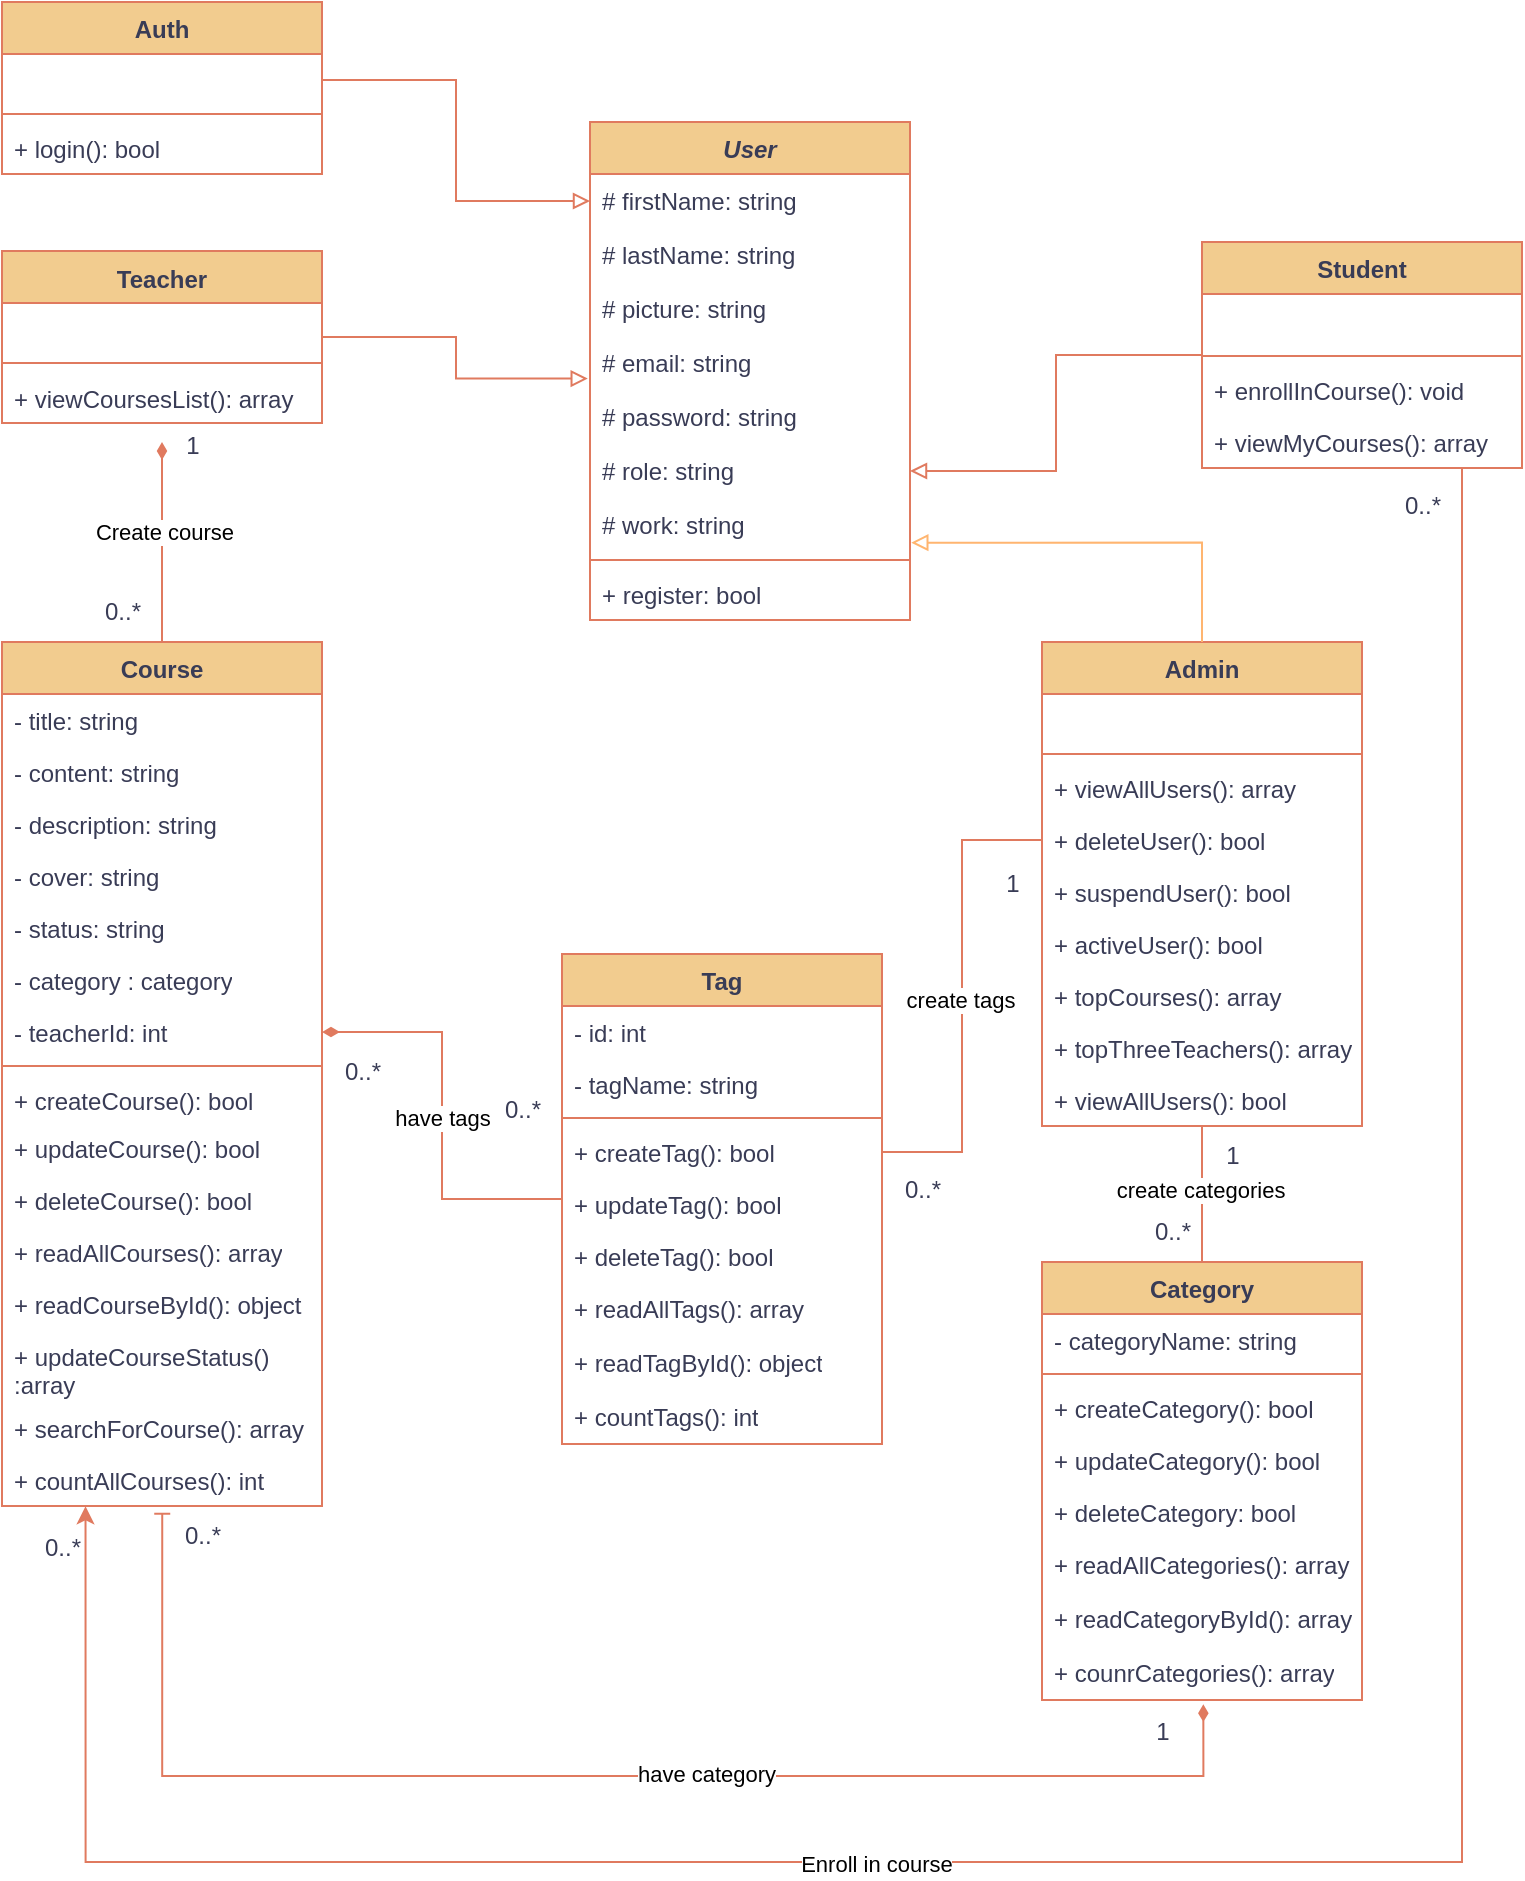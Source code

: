 <mxfile version="26.0.4">
  <diagram id="C5RBs43oDa-KdzZeNtuy" name="Page-1">
    <mxGraphModel dx="1500" dy="2056" grid="1" gridSize="10" guides="1" tooltips="1" connect="1" arrows="1" fold="1" page="1" pageScale="1" pageWidth="827" pageHeight="1169" math="0" shadow="0">
      <root>
        <mxCell id="WIyWlLk6GJQsqaUBKTNV-0" />
        <mxCell id="WIyWlLk6GJQsqaUBKTNV-1" parent="WIyWlLk6GJQsqaUBKTNV-0" />
        <mxCell id="CeW6xlF_P7eUEqe-1xOd-0" value="&lt;i&gt;User&lt;/i&gt;" style="swimlane;fontStyle=1;align=center;verticalAlign=top;childLayout=stackLayout;horizontal=1;startSize=26;horizontalStack=0;resizeParent=1;resizeParentMax=0;resizeLast=0;collapsible=1;marginBottom=0;whiteSpace=wrap;html=1;labelBackgroundColor=none;fillColor=#F2CC8F;strokeColor=#E07A5F;fontColor=#393C56;" parent="WIyWlLk6GJQsqaUBKTNV-1" vertex="1">
          <mxGeometry x="334" y="50" width="160" height="249" as="geometry" />
        </mxCell>
        <mxCell id="CeW6xlF_P7eUEqe-1xOd-1" value="# firstName: string" style="text;strokeColor=none;fillColor=none;align=left;verticalAlign=top;spacingLeft=4;spacingRight=4;overflow=hidden;rotatable=0;points=[[0,0.5],[1,0.5]];portConstraint=eastwest;whiteSpace=wrap;html=1;labelBackgroundColor=none;fontColor=#393C56;" parent="CeW6xlF_P7eUEqe-1xOd-0" vertex="1">
          <mxGeometry y="26" width="160" height="27" as="geometry" />
        </mxCell>
        <mxCell id="CeW6xlF_P7eUEqe-1xOd-4" value="# lastName: string" style="text;strokeColor=none;fillColor=none;align=left;verticalAlign=top;spacingLeft=4;spacingRight=4;overflow=hidden;rotatable=0;points=[[0,0.5],[1,0.5]];portConstraint=eastwest;whiteSpace=wrap;html=1;labelBackgroundColor=none;fontColor=#393C56;" parent="CeW6xlF_P7eUEqe-1xOd-0" vertex="1">
          <mxGeometry y="53" width="160" height="27" as="geometry" />
        </mxCell>
        <mxCell id="CeW6xlF_P7eUEqe-1xOd-5" value="# picture: string" style="text;strokeColor=none;fillColor=none;align=left;verticalAlign=top;spacingLeft=4;spacingRight=4;overflow=hidden;rotatable=0;points=[[0,0.5],[1,0.5]];portConstraint=eastwest;whiteSpace=wrap;html=1;labelBackgroundColor=none;fontColor=#393C56;" parent="CeW6xlF_P7eUEqe-1xOd-0" vertex="1">
          <mxGeometry y="80" width="160" height="27" as="geometry" />
        </mxCell>
        <mxCell id="CeW6xlF_P7eUEqe-1xOd-6" value="# email: string" style="text;strokeColor=none;fillColor=none;align=left;verticalAlign=top;spacingLeft=4;spacingRight=4;overflow=hidden;rotatable=0;points=[[0,0.5],[1,0.5]];portConstraint=eastwest;whiteSpace=wrap;html=1;labelBackgroundColor=none;fontColor=#393C56;" parent="CeW6xlF_P7eUEqe-1xOd-0" vertex="1">
          <mxGeometry y="107" width="160" height="27" as="geometry" />
        </mxCell>
        <mxCell id="CeW6xlF_P7eUEqe-1xOd-7" value="# password: string" style="text;strokeColor=none;fillColor=none;align=left;verticalAlign=top;spacingLeft=4;spacingRight=4;overflow=hidden;rotatable=0;points=[[0,0.5],[1,0.5]];portConstraint=eastwest;whiteSpace=wrap;html=1;labelBackgroundColor=none;fontColor=#393C56;" parent="CeW6xlF_P7eUEqe-1xOd-0" vertex="1">
          <mxGeometry y="134" width="160" height="27" as="geometry" />
        </mxCell>
        <mxCell id="CeW6xlF_P7eUEqe-1xOd-8" value="# role: string" style="text;strokeColor=none;fillColor=none;align=left;verticalAlign=top;spacingLeft=4;spacingRight=4;overflow=hidden;rotatable=0;points=[[0,0.5],[1,0.5]];portConstraint=eastwest;whiteSpace=wrap;html=1;labelBackgroundColor=none;fontColor=#393C56;" parent="CeW6xlF_P7eUEqe-1xOd-0" vertex="1">
          <mxGeometry y="161" width="160" height="27" as="geometry" />
        </mxCell>
        <mxCell id="CeW6xlF_P7eUEqe-1xOd-9" value="# work: string" style="text;strokeColor=none;fillColor=none;align=left;verticalAlign=top;spacingLeft=4;spacingRight=4;overflow=hidden;rotatable=0;points=[[0,0.5],[1,0.5]];portConstraint=eastwest;whiteSpace=wrap;html=1;labelBackgroundColor=none;fontColor=#393C56;" parent="CeW6xlF_P7eUEqe-1xOd-0" vertex="1">
          <mxGeometry y="188" width="160" height="27" as="geometry" />
        </mxCell>
        <mxCell id="CeW6xlF_P7eUEqe-1xOd-2" value="" style="line;strokeWidth=1;fillColor=none;align=left;verticalAlign=middle;spacingTop=-1;spacingLeft=3;spacingRight=3;rotatable=0;labelPosition=right;points=[];portConstraint=eastwest;strokeColor=#E07A5F;labelBackgroundColor=none;fontColor=#393C56;" parent="CeW6xlF_P7eUEqe-1xOd-0" vertex="1">
          <mxGeometry y="215" width="160" height="8" as="geometry" />
        </mxCell>
        <mxCell id="CeW6xlF_P7eUEqe-1xOd-3" value="+ register: bool" style="text;strokeColor=none;fillColor=none;align=left;verticalAlign=top;spacingLeft=4;spacingRight=4;overflow=hidden;rotatable=0;points=[[0,0.5],[1,0.5]];portConstraint=eastwest;whiteSpace=wrap;html=1;labelBackgroundColor=none;fontColor=#393C56;" parent="CeW6xlF_P7eUEqe-1xOd-0" vertex="1">
          <mxGeometry y="223" width="160" height="26" as="geometry" />
        </mxCell>
        <mxCell id="CeW6xlF_P7eUEqe-1xOd-155" style="edgeStyle=orthogonalEdgeStyle;rounded=0;orthogonalLoop=1;jettySize=auto;html=1;entryX=1;entryY=0.5;entryDx=0;entryDy=0;strokeColor=#E07A5F;fontColor=#393C56;fillColor=#F2CC8F;endArrow=block;endFill=0;" parent="WIyWlLk6GJQsqaUBKTNV-1" source="CeW6xlF_P7eUEqe-1xOd-21" target="CeW6xlF_P7eUEqe-1xOd-8" edge="1">
          <mxGeometry relative="1" as="geometry" />
        </mxCell>
        <mxCell id="CeW6xlF_P7eUEqe-1xOd-21" value="Student" style="swimlane;fontStyle=1;align=center;verticalAlign=top;childLayout=stackLayout;horizontal=1;startSize=26;horizontalStack=0;resizeParent=1;resizeParentMax=0;resizeLast=0;collapsible=1;marginBottom=0;whiteSpace=wrap;html=1;labelBackgroundColor=none;fillColor=#F2CC8F;strokeColor=#E07A5F;fontColor=#393C56;" parent="WIyWlLk6GJQsqaUBKTNV-1" vertex="1">
          <mxGeometry x="640" y="110" width="160" height="113" as="geometry" />
        </mxCell>
        <mxCell id="CeW6xlF_P7eUEqe-1xOd-22" value="&amp;nbsp;" style="text;strokeColor=none;fillColor=none;align=left;verticalAlign=top;spacingLeft=4;spacingRight=4;overflow=hidden;rotatable=0;points=[[0,0.5],[1,0.5]];portConstraint=eastwest;whiteSpace=wrap;html=1;labelBackgroundColor=none;fontColor=#393C56;" parent="CeW6xlF_P7eUEqe-1xOd-21" vertex="1">
          <mxGeometry y="26" width="160" height="27" as="geometry" />
        </mxCell>
        <mxCell id="CeW6xlF_P7eUEqe-1xOd-29" value="" style="line;strokeWidth=1;fillColor=none;align=left;verticalAlign=middle;spacingTop=-1;spacingLeft=3;spacingRight=3;rotatable=0;labelPosition=right;points=[];portConstraint=eastwest;strokeColor=#E07A5F;labelBackgroundColor=none;fontColor=#393C56;" parent="CeW6xlF_P7eUEqe-1xOd-21" vertex="1">
          <mxGeometry y="53" width="160" height="8" as="geometry" />
        </mxCell>
        <mxCell id="CeW6xlF_P7eUEqe-1xOd-30" value="+ enrollInCourse(): void" style="text;strokeColor=none;fillColor=none;align=left;verticalAlign=top;spacingLeft=4;spacingRight=4;overflow=hidden;rotatable=0;points=[[0,0.5],[1,0.5]];portConstraint=eastwest;whiteSpace=wrap;html=1;labelBackgroundColor=none;fontColor=#393C56;" parent="CeW6xlF_P7eUEqe-1xOd-21" vertex="1">
          <mxGeometry y="61" width="160" height="26" as="geometry" />
        </mxCell>
        <mxCell id="CeW6xlF_P7eUEqe-1xOd-31" value="+ viewMyCourses(): array" style="text;strokeColor=none;fillColor=none;align=left;verticalAlign=top;spacingLeft=4;spacingRight=4;overflow=hidden;rotatable=0;points=[[0,0.5],[1,0.5]];portConstraint=eastwest;whiteSpace=wrap;html=1;labelBackgroundColor=none;fontColor=#393C56;" parent="CeW6xlF_P7eUEqe-1xOd-21" vertex="1">
          <mxGeometry y="87" width="160" height="26" as="geometry" />
        </mxCell>
        <mxCell id="CeW6xlF_P7eUEqe-1xOd-49" value="Teacher" style="swimlane;fontStyle=1;align=center;verticalAlign=top;childLayout=stackLayout;horizontal=1;startSize=26;horizontalStack=0;resizeParent=1;resizeParentMax=0;resizeLast=0;collapsible=1;marginBottom=0;whiteSpace=wrap;html=1;labelBackgroundColor=none;fillColor=#F2CC8F;strokeColor=#E07A5F;fontColor=#393C56;" parent="WIyWlLk6GJQsqaUBKTNV-1" vertex="1">
          <mxGeometry x="40" y="114.5" width="160" height="86" as="geometry" />
        </mxCell>
        <mxCell id="CeW6xlF_P7eUEqe-1xOd-54" value="&amp;nbsp;" style="text;strokeColor=none;fillColor=none;align=left;verticalAlign=top;spacingLeft=4;spacingRight=4;overflow=hidden;rotatable=0;points=[[0,0.5],[1,0.5]];portConstraint=eastwest;whiteSpace=wrap;html=1;labelBackgroundColor=none;fontColor=#393C56;" parent="CeW6xlF_P7eUEqe-1xOd-49" vertex="1">
          <mxGeometry y="26" width="160" height="26" as="geometry" />
        </mxCell>
        <mxCell id="CeW6xlF_P7eUEqe-1xOd-51" value="" style="line;strokeWidth=1;fillColor=none;align=left;verticalAlign=middle;spacingTop=-1;spacingLeft=3;spacingRight=3;rotatable=0;labelPosition=right;points=[];portConstraint=eastwest;strokeColor=#E07A5F;labelBackgroundColor=none;fontColor=#393C56;" parent="CeW6xlF_P7eUEqe-1xOd-49" vertex="1">
          <mxGeometry y="52" width="160" height="8" as="geometry" />
        </mxCell>
        <mxCell id="CeW6xlF_P7eUEqe-1xOd-68" value="+ viewCoursesList(): array" style="text;strokeColor=none;fillColor=none;align=left;verticalAlign=top;spacingLeft=4;spacingRight=4;overflow=hidden;rotatable=0;points=[[0,0.5],[1,0.5]];portConstraint=eastwest;whiteSpace=wrap;html=1;labelBackgroundColor=none;fontColor=#393C56;" parent="CeW6xlF_P7eUEqe-1xOd-49" vertex="1">
          <mxGeometry y="60" width="160" height="26" as="geometry" />
        </mxCell>
        <mxCell id="CeW6xlF_P7eUEqe-1xOd-164" style="edgeStyle=orthogonalEdgeStyle;rounded=0;orthogonalLoop=1;jettySize=auto;html=1;entryX=0.5;entryY=0;entryDx=0;entryDy=0;strokeColor=#E07A5F;fontColor=#393C56;fillColor=#F2CC8F;endArrow=baseDash;endFill=0;" parent="WIyWlLk6GJQsqaUBKTNV-1" source="CeW6xlF_P7eUEqe-1xOd-70" target="CeW6xlF_P7eUEqe-1xOd-93" edge="1">
          <mxGeometry relative="1" as="geometry" />
        </mxCell>
        <mxCell id="zgKCeKlxFk1eqquVMG4c-4" value="create categories" style="edgeLabel;html=1;align=center;verticalAlign=middle;resizable=0;points=[];" vertex="1" connectable="0" parent="CeW6xlF_P7eUEqe-1xOd-164">
          <mxGeometry x="-0.065" y="-1" relative="1" as="geometry">
            <mxPoint as="offset" />
          </mxGeometry>
        </mxCell>
        <mxCell id="CeW6xlF_P7eUEqe-1xOd-70" value="Admin" style="swimlane;fontStyle=1;align=center;verticalAlign=top;childLayout=stackLayout;horizontal=1;startSize=26;horizontalStack=0;resizeParent=1;resizeParentMax=0;resizeLast=0;collapsible=1;marginBottom=0;whiteSpace=wrap;html=1;labelBackgroundColor=none;fillColor=#F2CC8F;strokeColor=#E07A5F;fontColor=#393C56;" parent="WIyWlLk6GJQsqaUBKTNV-1" vertex="1">
          <mxGeometry x="560" y="310" width="160" height="242" as="geometry" />
        </mxCell>
        <mxCell id="CeW6xlF_P7eUEqe-1xOd-71" value="&amp;nbsp;" style="text;strokeColor=none;fillColor=none;align=left;verticalAlign=top;spacingLeft=4;spacingRight=4;overflow=hidden;rotatable=0;points=[[0,0.5],[1,0.5]];portConstraint=eastwest;whiteSpace=wrap;html=1;labelBackgroundColor=none;fontColor=#393C56;" parent="CeW6xlF_P7eUEqe-1xOd-70" vertex="1">
          <mxGeometry y="26" width="160" height="26" as="geometry" />
        </mxCell>
        <mxCell id="CeW6xlF_P7eUEqe-1xOd-78" value="" style="line;strokeWidth=1;fillColor=none;align=left;verticalAlign=middle;spacingTop=-1;spacingLeft=3;spacingRight=3;rotatable=0;labelPosition=right;points=[];portConstraint=eastwest;strokeColor=#E07A5F;labelBackgroundColor=none;fontColor=#393C56;" parent="CeW6xlF_P7eUEqe-1xOd-70" vertex="1">
          <mxGeometry y="52" width="160" height="8" as="geometry" />
        </mxCell>
        <mxCell id="CeW6xlF_P7eUEqe-1xOd-79" value="+ viewAllUsers(): array" style="text;strokeColor=none;fillColor=none;align=left;verticalAlign=top;spacingLeft=4;spacingRight=4;overflow=hidden;rotatable=0;points=[[0,0.5],[1,0.5]];portConstraint=eastwest;whiteSpace=wrap;html=1;labelBackgroundColor=none;fontColor=#393C56;" parent="CeW6xlF_P7eUEqe-1xOd-70" vertex="1">
          <mxGeometry y="60" width="160" height="26" as="geometry" />
        </mxCell>
        <mxCell id="CeW6xlF_P7eUEqe-1xOd-80" value="+ deleteUser(): bool" style="text;strokeColor=none;fillColor=none;align=left;verticalAlign=top;spacingLeft=4;spacingRight=4;overflow=hidden;rotatable=0;points=[[0,0.5],[1,0.5]];portConstraint=eastwest;whiteSpace=wrap;html=1;labelBackgroundColor=none;fontColor=#393C56;" parent="CeW6xlF_P7eUEqe-1xOd-70" vertex="1">
          <mxGeometry y="86" width="160" height="26" as="geometry" />
        </mxCell>
        <mxCell id="CeW6xlF_P7eUEqe-1xOd-81" value="+ suspendUser(): bool" style="text;strokeColor=none;fillColor=none;align=left;verticalAlign=top;spacingLeft=4;spacingRight=4;overflow=hidden;rotatable=0;points=[[0,0.5],[1,0.5]];portConstraint=eastwest;whiteSpace=wrap;html=1;labelBackgroundColor=none;fontColor=#393C56;" parent="CeW6xlF_P7eUEqe-1xOd-70" vertex="1">
          <mxGeometry y="112" width="160" height="26" as="geometry" />
        </mxCell>
        <mxCell id="CeW6xlF_P7eUEqe-1xOd-90" value="+ activeUser(): bool" style="text;strokeColor=none;fillColor=none;align=left;verticalAlign=top;spacingLeft=4;spacingRight=4;overflow=hidden;rotatable=0;points=[[0,0.5],[1,0.5]];portConstraint=eastwest;whiteSpace=wrap;html=1;labelBackgroundColor=none;fontColor=#393C56;" parent="CeW6xlF_P7eUEqe-1xOd-70" vertex="1">
          <mxGeometry y="138" width="160" height="26" as="geometry" />
        </mxCell>
        <mxCell id="zgKCeKlxFk1eqquVMG4c-17" value="+ topCourses(): array" style="text;strokeColor=none;fillColor=none;align=left;verticalAlign=top;spacingLeft=4;spacingRight=4;overflow=hidden;rotatable=0;points=[[0,0.5],[1,0.5]];portConstraint=eastwest;whiteSpace=wrap;html=1;labelBackgroundColor=none;fontColor=#393C56;" vertex="1" parent="CeW6xlF_P7eUEqe-1xOd-70">
          <mxGeometry y="164" width="160" height="26" as="geometry" />
        </mxCell>
        <mxCell id="zgKCeKlxFk1eqquVMG4c-20" value="+ topThreeTeachers(): array" style="text;strokeColor=none;fillColor=none;align=left;verticalAlign=top;spacingLeft=4;spacingRight=4;overflow=hidden;rotatable=0;points=[[0,0.5],[1,0.5]];portConstraint=eastwest;whiteSpace=wrap;html=1;labelBackgroundColor=none;fontColor=#393C56;" vertex="1" parent="CeW6xlF_P7eUEqe-1xOd-70">
          <mxGeometry y="190" width="160" height="26" as="geometry" />
        </mxCell>
        <mxCell id="zgKCeKlxFk1eqquVMG4c-22" value="+ viewAllUsers(): bool" style="text;strokeColor=none;fillColor=none;align=left;verticalAlign=top;spacingLeft=4;spacingRight=4;overflow=hidden;rotatable=0;points=[[0,0.5],[1,0.5]];portConstraint=eastwest;whiteSpace=wrap;html=1;labelBackgroundColor=none;fontColor=#393C56;" vertex="1" parent="CeW6xlF_P7eUEqe-1xOd-70">
          <mxGeometry y="216" width="160" height="26" as="geometry" />
        </mxCell>
        <mxCell id="CeW6xlF_P7eUEqe-1xOd-93" value="Category" style="swimlane;fontStyle=1;align=center;verticalAlign=top;childLayout=stackLayout;horizontal=1;startSize=26;horizontalStack=0;resizeParent=1;resizeParentMax=0;resizeLast=0;collapsible=1;marginBottom=0;whiteSpace=wrap;html=1;labelBackgroundColor=none;fillColor=#F2CC8F;strokeColor=#E07A5F;fontColor=#393C56;" parent="WIyWlLk6GJQsqaUBKTNV-1" vertex="1">
          <mxGeometry x="560" y="620" width="160" height="219" as="geometry" />
        </mxCell>
        <mxCell id="CeW6xlF_P7eUEqe-1xOd-95" value="- categoryName: string" style="text;strokeColor=none;fillColor=none;align=left;verticalAlign=top;spacingLeft=4;spacingRight=4;overflow=hidden;rotatable=0;points=[[0,0.5],[1,0.5]];portConstraint=eastwest;whiteSpace=wrap;html=1;labelBackgroundColor=none;fontColor=#393C56;" parent="CeW6xlF_P7eUEqe-1xOd-93" vertex="1">
          <mxGeometry y="26" width="160" height="26" as="geometry" />
        </mxCell>
        <mxCell id="CeW6xlF_P7eUEqe-1xOd-96" value="" style="line;strokeWidth=1;fillColor=none;align=left;verticalAlign=middle;spacingTop=-1;spacingLeft=3;spacingRight=3;rotatable=0;labelPosition=right;points=[];portConstraint=eastwest;strokeColor=#E07A5F;labelBackgroundColor=none;fontColor=#393C56;" parent="CeW6xlF_P7eUEqe-1xOd-93" vertex="1">
          <mxGeometry y="52" width="160" height="8" as="geometry" />
        </mxCell>
        <mxCell id="CeW6xlF_P7eUEqe-1xOd-100" value="+ createCategory(): bool" style="text;strokeColor=none;fillColor=none;align=left;verticalAlign=top;spacingLeft=4;spacingRight=4;overflow=hidden;rotatable=0;points=[[0,0.5],[1,0.5]];portConstraint=eastwest;whiteSpace=wrap;html=1;labelBackgroundColor=none;fontColor=#393C56;" parent="CeW6xlF_P7eUEqe-1xOd-93" vertex="1">
          <mxGeometry y="60" width="160" height="26" as="geometry" />
        </mxCell>
        <mxCell id="CeW6xlF_P7eUEqe-1xOd-101" value="+ updateCategory(): bool" style="text;strokeColor=none;fillColor=none;align=left;verticalAlign=top;spacingLeft=4;spacingRight=4;overflow=hidden;rotatable=0;points=[[0,0.5],[1,0.5]];portConstraint=eastwest;whiteSpace=wrap;html=1;labelBackgroundColor=none;fontColor=#393C56;" parent="CeW6xlF_P7eUEqe-1xOd-93" vertex="1">
          <mxGeometry y="86" width="160" height="26" as="geometry" />
        </mxCell>
        <mxCell id="CeW6xlF_P7eUEqe-1xOd-102" value="+ deleteCategory: bool" style="text;strokeColor=none;fillColor=none;align=left;verticalAlign=top;spacingLeft=4;spacingRight=4;overflow=hidden;rotatable=0;points=[[0,0.5],[1,0.5]];portConstraint=eastwest;whiteSpace=wrap;html=1;labelBackgroundColor=none;fontColor=#393C56;" parent="CeW6xlF_P7eUEqe-1xOd-93" vertex="1">
          <mxGeometry y="112" width="160" height="26" as="geometry" />
        </mxCell>
        <mxCell id="CeW6xlF_P7eUEqe-1xOd-103" value="+ readAllCategories(): array" style="text;strokeColor=none;fillColor=none;align=left;verticalAlign=top;spacingLeft=4;spacingRight=4;overflow=hidden;rotatable=0;points=[[0,0.5],[1,0.5]];portConstraint=eastwest;whiteSpace=wrap;html=1;labelBackgroundColor=none;fontColor=#393C56;" parent="CeW6xlF_P7eUEqe-1xOd-93" vertex="1">
          <mxGeometry y="138" width="160" height="27" as="geometry" />
        </mxCell>
        <mxCell id="zgKCeKlxFk1eqquVMG4c-37" value="+ readCategoryById(): array" style="text;strokeColor=none;fillColor=none;align=left;verticalAlign=top;spacingLeft=4;spacingRight=4;overflow=hidden;rotatable=0;points=[[0,0.5],[1,0.5]];portConstraint=eastwest;whiteSpace=wrap;html=1;labelBackgroundColor=none;fontColor=#393C56;" vertex="1" parent="CeW6xlF_P7eUEqe-1xOd-93">
          <mxGeometry y="165" width="160" height="27" as="geometry" />
        </mxCell>
        <mxCell id="zgKCeKlxFk1eqquVMG4c-38" value="+ counrCategories(): array" style="text;strokeColor=none;fillColor=none;align=left;verticalAlign=top;spacingLeft=4;spacingRight=4;overflow=hidden;rotatable=0;points=[[0,0.5],[1,0.5]];portConstraint=eastwest;whiteSpace=wrap;html=1;labelBackgroundColor=none;fontColor=#393C56;" vertex="1" parent="CeW6xlF_P7eUEqe-1xOd-93">
          <mxGeometry y="192" width="160" height="27" as="geometry" />
        </mxCell>
        <mxCell id="CeW6xlF_P7eUEqe-1xOd-167" style="edgeStyle=orthogonalEdgeStyle;rounded=0;orthogonalLoop=1;jettySize=auto;html=1;strokeColor=#E07A5F;fontColor=#393C56;fillColor=#F2CC8F;endArrow=diamondThin;endFill=1;" parent="WIyWlLk6GJQsqaUBKTNV-1" source="CeW6xlF_P7eUEqe-1xOd-109" edge="1">
          <mxGeometry relative="1" as="geometry">
            <mxPoint x="120" y="210" as="targetPoint" />
          </mxGeometry>
        </mxCell>
        <mxCell id="zgKCeKlxFk1eqquVMG4c-2" value="Create course" style="edgeLabel;html=1;align=center;verticalAlign=middle;resizable=0;points=[];" vertex="1" connectable="0" parent="CeW6xlF_P7eUEqe-1xOd-167">
          <mxGeometry x="0.111" relative="1" as="geometry">
            <mxPoint as="offset" />
          </mxGeometry>
        </mxCell>
        <mxCell id="CeW6xlF_P7eUEqe-1xOd-172" style="edgeStyle=orthogonalEdgeStyle;rounded=0;orthogonalLoop=1;jettySize=auto;html=1;strokeColor=#E07A5F;fontColor=#393C56;fillColor=#F2CC8F;endArrow=diamondThin;endFill=1;startArrow=baseDash;startFill=0;exitX=0.003;exitY=0.129;exitDx=0;exitDy=0;exitPerimeter=0;" parent="WIyWlLk6GJQsqaUBKTNV-1" source="CeW6xlF_P7eUEqe-1xOd-174" edge="1">
          <mxGeometry relative="1" as="geometry">
            <mxPoint x="120.03" y="790.0" as="sourcePoint" />
            <mxPoint x="640.67" y="841.09" as="targetPoint" />
            <Array as="points">
              <mxPoint x="120" y="877" />
              <mxPoint x="641" y="877" />
            </Array>
          </mxGeometry>
        </mxCell>
        <mxCell id="zgKCeKlxFk1eqquVMG4c-7" value="have category" style="edgeLabel;html=1;align=center;verticalAlign=middle;resizable=0;points=[];" vertex="1" connectable="0" parent="CeW6xlF_P7eUEqe-1xOd-172">
          <mxGeometry x="0.17" y="1" relative="1" as="geometry">
            <mxPoint as="offset" />
          </mxGeometry>
        </mxCell>
        <mxCell id="CeW6xlF_P7eUEqe-1xOd-109" value="Course" style="swimlane;fontStyle=1;align=center;verticalAlign=top;childLayout=stackLayout;horizontal=1;startSize=26;horizontalStack=0;resizeParent=1;resizeParentMax=0;resizeLast=0;collapsible=1;marginBottom=0;whiteSpace=wrap;html=1;labelBackgroundColor=none;fillColor=#F2CC8F;strokeColor=#E07A5F;fontColor=#393C56;" parent="WIyWlLk6GJQsqaUBKTNV-1" vertex="1">
          <mxGeometry x="40" y="310" width="160" height="432" as="geometry">
            <mxRectangle x="40" y="310" width="80" height="30" as="alternateBounds" />
          </mxGeometry>
        </mxCell>
        <mxCell id="CeW6xlF_P7eUEqe-1xOd-110" value="- title: string" style="text;strokeColor=none;fillColor=none;align=left;verticalAlign=top;spacingLeft=4;spacingRight=4;overflow=hidden;rotatable=0;points=[[0,0.5],[1,0.5]];portConstraint=eastwest;whiteSpace=wrap;html=1;labelBackgroundColor=none;fontColor=#393C56;" parent="CeW6xlF_P7eUEqe-1xOd-109" vertex="1">
          <mxGeometry y="26" width="160" height="26" as="geometry" />
        </mxCell>
        <mxCell id="CeW6xlF_P7eUEqe-1xOd-111" value="- content: string" style="text;strokeColor=none;fillColor=none;align=left;verticalAlign=top;spacingLeft=4;spacingRight=4;overflow=hidden;rotatable=0;points=[[0,0.5],[1,0.5]];portConstraint=eastwest;whiteSpace=wrap;html=1;labelBackgroundColor=none;fontColor=#393C56;" parent="CeW6xlF_P7eUEqe-1xOd-109" vertex="1">
          <mxGeometry y="52" width="160" height="26" as="geometry" />
        </mxCell>
        <mxCell id="CeW6xlF_P7eUEqe-1xOd-112" value="- description: string" style="text;strokeColor=none;fillColor=none;align=left;verticalAlign=top;spacingLeft=4;spacingRight=4;overflow=hidden;rotatable=0;points=[[0,0.5],[1,0.5]];portConstraint=eastwest;whiteSpace=wrap;html=1;labelBackgroundColor=none;fontColor=#393C56;" parent="CeW6xlF_P7eUEqe-1xOd-109" vertex="1">
          <mxGeometry y="78" width="160" height="26" as="geometry" />
        </mxCell>
        <mxCell id="CeW6xlF_P7eUEqe-1xOd-113" value="- cover: string" style="text;strokeColor=none;fillColor=none;align=left;verticalAlign=top;spacingLeft=4;spacingRight=4;overflow=hidden;rotatable=0;points=[[0,0.5],[1,0.5]];portConstraint=eastwest;whiteSpace=wrap;html=1;labelBackgroundColor=none;fontColor=#393C56;" parent="CeW6xlF_P7eUEqe-1xOd-109" vertex="1">
          <mxGeometry y="104" width="160" height="26" as="geometry" />
        </mxCell>
        <mxCell id="CeW6xlF_P7eUEqe-1xOd-114" value="- status: string" style="text;strokeColor=none;fillColor=none;align=left;verticalAlign=top;spacingLeft=4;spacingRight=4;overflow=hidden;rotatable=0;points=[[0,0.5],[1,0.5]];portConstraint=eastwest;whiteSpace=wrap;html=1;labelBackgroundColor=none;fontColor=#393C56;" parent="CeW6xlF_P7eUEqe-1xOd-109" vertex="1">
          <mxGeometry y="130" width="160" height="26" as="geometry" />
        </mxCell>
        <mxCell id="CeW6xlF_P7eUEqe-1xOd-115" value="- category : category" style="text;strokeColor=none;fillColor=none;align=left;verticalAlign=top;spacingLeft=4;spacingRight=4;overflow=hidden;rotatable=0;points=[[0,0.5],[1,0.5]];portConstraint=eastwest;whiteSpace=wrap;html=1;labelBackgroundColor=none;fontColor=#393C56;" parent="CeW6xlF_P7eUEqe-1xOd-109" vertex="1">
          <mxGeometry y="156" width="160" height="26" as="geometry" />
        </mxCell>
        <mxCell id="CeW6xlF_P7eUEqe-1xOd-116" value="- teacherId: int" style="text;strokeColor=none;fillColor=none;align=left;verticalAlign=top;spacingLeft=4;spacingRight=4;overflow=hidden;rotatable=0;points=[[0,0.5],[1,0.5]];portConstraint=eastwest;whiteSpace=wrap;html=1;labelBackgroundColor=none;fontColor=#393C56;" parent="CeW6xlF_P7eUEqe-1xOd-109" vertex="1">
          <mxGeometry y="182" width="160" height="26" as="geometry" />
        </mxCell>
        <mxCell id="CeW6xlF_P7eUEqe-1xOd-117" value="" style="line;strokeWidth=1;fillColor=none;align=left;verticalAlign=middle;spacingTop=-1;spacingLeft=3;spacingRight=3;rotatable=0;labelPosition=right;points=[];portConstraint=eastwest;strokeColor=#E07A5F;labelBackgroundColor=none;fontColor=#393C56;" parent="CeW6xlF_P7eUEqe-1xOd-109" vertex="1">
          <mxGeometry y="208" width="160" height="8" as="geometry" />
        </mxCell>
        <mxCell id="CeW6xlF_P7eUEqe-1xOd-118" value="+ createCourse(): bool" style="text;strokeColor=none;fillColor=none;align=left;verticalAlign=top;spacingLeft=4;spacingRight=4;overflow=hidden;rotatable=0;points=[[0,0.5],[1,0.5]];portConstraint=eastwest;whiteSpace=wrap;html=1;labelBackgroundColor=none;fontColor=#393C56;" parent="CeW6xlF_P7eUEqe-1xOd-109" vertex="1">
          <mxGeometry y="216" width="160" height="24" as="geometry" />
        </mxCell>
        <mxCell id="CeW6xlF_P7eUEqe-1xOd-119" value="+ updateCourse(): bool" style="text;strokeColor=none;fillColor=none;align=left;verticalAlign=top;spacingLeft=4;spacingRight=4;overflow=hidden;rotatable=0;points=[[0,0.5],[1,0.5]];portConstraint=eastwest;whiteSpace=wrap;html=1;labelBackgroundColor=none;fontColor=#393C56;" parent="CeW6xlF_P7eUEqe-1xOd-109" vertex="1">
          <mxGeometry y="240" width="160" height="26" as="geometry" />
        </mxCell>
        <mxCell id="CeW6xlF_P7eUEqe-1xOd-120" value="+ deleteCourse(): bool" style="text;strokeColor=none;fillColor=none;align=left;verticalAlign=top;spacingLeft=4;spacingRight=4;overflow=hidden;rotatable=0;points=[[0,0.5],[1,0.5]];portConstraint=eastwest;whiteSpace=wrap;html=1;labelBackgroundColor=none;fontColor=#393C56;" parent="CeW6xlF_P7eUEqe-1xOd-109" vertex="1">
          <mxGeometry y="266" width="160" height="26" as="geometry" />
        </mxCell>
        <mxCell id="CeW6xlF_P7eUEqe-1xOd-121" value="+ readAllCourses(): array" style="text;strokeColor=none;fillColor=none;align=left;verticalAlign=top;spacingLeft=4;spacingRight=4;overflow=hidden;rotatable=0;points=[[0,0.5],[1,0.5]];portConstraint=eastwest;whiteSpace=wrap;html=1;labelBackgroundColor=none;fontColor=#393C56;" parent="CeW6xlF_P7eUEqe-1xOd-109" vertex="1">
          <mxGeometry y="292" width="160" height="26" as="geometry" />
        </mxCell>
        <mxCell id="zgKCeKlxFk1eqquVMG4c-30" value="+ readCourseById(): object" style="text;strokeColor=none;fillColor=none;align=left;verticalAlign=top;spacingLeft=4;spacingRight=4;overflow=hidden;rotatable=0;points=[[0,0.5],[1,0.5]];portConstraint=eastwest;whiteSpace=wrap;html=1;labelBackgroundColor=none;fontColor=#393C56;" vertex="1" parent="CeW6xlF_P7eUEqe-1xOd-109">
          <mxGeometry y="318" width="160" height="26" as="geometry" />
        </mxCell>
        <mxCell id="zgKCeKlxFk1eqquVMG4c-31" value="+ updateCourseStatus() :array" style="text;strokeColor=none;fillColor=none;align=left;verticalAlign=top;spacingLeft=4;spacingRight=4;overflow=hidden;rotatable=0;points=[[0,0.5],[1,0.5]];portConstraint=eastwest;whiteSpace=wrap;html=1;labelBackgroundColor=none;fontColor=#393C56;" vertex="1" parent="CeW6xlF_P7eUEqe-1xOd-109">
          <mxGeometry y="344" width="160" height="36" as="geometry" />
        </mxCell>
        <mxCell id="zgKCeKlxFk1eqquVMG4c-33" value="+ searchForCourse(): array" style="text;strokeColor=none;fillColor=none;align=left;verticalAlign=top;spacingLeft=4;spacingRight=4;overflow=hidden;rotatable=0;points=[[0,0.5],[1,0.5]];portConstraint=eastwest;whiteSpace=wrap;html=1;labelBackgroundColor=none;fontColor=#393C56;" vertex="1" parent="CeW6xlF_P7eUEqe-1xOd-109">
          <mxGeometry y="380" width="160" height="26" as="geometry" />
        </mxCell>
        <mxCell id="CeW6xlF_P7eUEqe-1xOd-122" value="+ countAllCourses(): int" style="text;strokeColor=none;fillColor=none;align=left;verticalAlign=top;spacingLeft=4;spacingRight=4;overflow=hidden;rotatable=0;points=[[0,0.5],[1,0.5]];portConstraint=eastwest;whiteSpace=wrap;html=1;labelBackgroundColor=none;fontColor=#393C56;" parent="CeW6xlF_P7eUEqe-1xOd-109" vertex="1">
          <mxGeometry y="406" width="160" height="26" as="geometry" />
        </mxCell>
        <mxCell id="CeW6xlF_P7eUEqe-1xOd-171" style="edgeStyle=orthogonalEdgeStyle;rounded=0;orthogonalLoop=1;jettySize=auto;html=1;entryX=1;entryY=0.5;entryDx=0;entryDy=0;strokeColor=#E07A5F;fontColor=#393C56;fillColor=#F2CC8F;endArrow=diamondThin;endFill=1;" parent="WIyWlLk6GJQsqaUBKTNV-1" source="CeW6xlF_P7eUEqe-1xOd-141" target="CeW6xlF_P7eUEqe-1xOd-116" edge="1">
          <mxGeometry relative="1" as="geometry" />
        </mxCell>
        <mxCell id="zgKCeKlxFk1eqquVMG4c-1" value="have tags" style="edgeLabel;html=1;align=center;verticalAlign=middle;resizable=0;points=[];" vertex="1" connectable="0" parent="CeW6xlF_P7eUEqe-1xOd-171">
          <mxGeometry x="-0.011" relative="1" as="geometry">
            <mxPoint as="offset" />
          </mxGeometry>
        </mxCell>
        <mxCell id="CeW6xlF_P7eUEqe-1xOd-141" value="Tag" style="swimlane;fontStyle=1;align=center;verticalAlign=top;childLayout=stackLayout;horizontal=1;startSize=26;horizontalStack=0;resizeParent=1;resizeParentMax=0;resizeLast=0;collapsible=1;marginBottom=0;whiteSpace=wrap;html=1;labelBackgroundColor=none;fillColor=#F2CC8F;strokeColor=#E07A5F;fontColor=#393C56;" parent="WIyWlLk6GJQsqaUBKTNV-1" vertex="1">
          <mxGeometry x="320" y="466" width="160" height="245" as="geometry" />
        </mxCell>
        <mxCell id="CeW6xlF_P7eUEqe-1xOd-142" value="- id: int" style="text;strokeColor=none;fillColor=none;align=left;verticalAlign=top;spacingLeft=4;spacingRight=4;overflow=hidden;rotatable=0;points=[[0,0.5],[1,0.5]];portConstraint=eastwest;whiteSpace=wrap;html=1;labelBackgroundColor=none;fontColor=#393C56;" parent="CeW6xlF_P7eUEqe-1xOd-141" vertex="1">
          <mxGeometry y="26" width="160" height="26" as="geometry" />
        </mxCell>
        <mxCell id="CeW6xlF_P7eUEqe-1xOd-143" value="- tagName: string" style="text;strokeColor=none;fillColor=none;align=left;verticalAlign=top;spacingLeft=4;spacingRight=4;overflow=hidden;rotatable=0;points=[[0,0.5],[1,0.5]];portConstraint=eastwest;whiteSpace=wrap;html=1;labelBackgroundColor=none;fontColor=#393C56;" parent="CeW6xlF_P7eUEqe-1xOd-141" vertex="1">
          <mxGeometry y="52" width="160" height="26" as="geometry" />
        </mxCell>
        <mxCell id="CeW6xlF_P7eUEqe-1xOd-144" value="" style="line;strokeWidth=1;fillColor=none;align=left;verticalAlign=middle;spacingTop=-1;spacingLeft=3;spacingRight=3;rotatable=0;labelPosition=right;points=[];portConstraint=eastwest;strokeColor=#E07A5F;labelBackgroundColor=none;fontColor=#393C56;" parent="CeW6xlF_P7eUEqe-1xOd-141" vertex="1">
          <mxGeometry y="78" width="160" height="8" as="geometry" />
        </mxCell>
        <mxCell id="CeW6xlF_P7eUEqe-1xOd-149" value="+ createTag(): bool" style="text;strokeColor=none;fillColor=none;align=left;verticalAlign=top;spacingLeft=4;spacingRight=4;overflow=hidden;rotatable=0;points=[[0,0.5],[1,0.5]];portConstraint=eastwest;whiteSpace=wrap;html=1;labelBackgroundColor=none;fontColor=#393C56;" parent="CeW6xlF_P7eUEqe-1xOd-141" vertex="1">
          <mxGeometry y="86" width="160" height="26" as="geometry" />
        </mxCell>
        <mxCell id="CeW6xlF_P7eUEqe-1xOd-150" value="+ updateTag(): bool" style="text;strokeColor=none;fillColor=none;align=left;verticalAlign=top;spacingLeft=4;spacingRight=4;overflow=hidden;rotatable=0;points=[[0,0.5],[1,0.5]];portConstraint=eastwest;whiteSpace=wrap;html=1;labelBackgroundColor=none;fontColor=#393C56;" parent="CeW6xlF_P7eUEqe-1xOd-141" vertex="1">
          <mxGeometry y="112" width="160" height="26" as="geometry" />
        </mxCell>
        <mxCell id="CeW6xlF_P7eUEqe-1xOd-151" value="+ deleteTag(): bool" style="text;strokeColor=none;fillColor=none;align=left;verticalAlign=top;spacingLeft=4;spacingRight=4;overflow=hidden;rotatable=0;points=[[0,0.5],[1,0.5]];portConstraint=eastwest;whiteSpace=wrap;html=1;labelBackgroundColor=none;fontColor=#393C56;" parent="CeW6xlF_P7eUEqe-1xOd-141" vertex="1">
          <mxGeometry y="138" width="160" height="26" as="geometry" />
        </mxCell>
        <mxCell id="CeW6xlF_P7eUEqe-1xOd-152" value="+ readAllTags(): array" style="text;strokeColor=none;fillColor=none;align=left;verticalAlign=top;spacingLeft=4;spacingRight=4;overflow=hidden;rotatable=0;points=[[0,0.5],[1,0.5]];portConstraint=eastwest;whiteSpace=wrap;html=1;labelBackgroundColor=none;fontColor=#393C56;" parent="CeW6xlF_P7eUEqe-1xOd-141" vertex="1">
          <mxGeometry y="164" width="160" height="27" as="geometry" />
        </mxCell>
        <mxCell id="zgKCeKlxFk1eqquVMG4c-35" value="+ readTagById(): object" style="text;strokeColor=none;fillColor=none;align=left;verticalAlign=top;spacingLeft=4;spacingRight=4;overflow=hidden;rotatable=0;points=[[0,0.5],[1,0.5]];portConstraint=eastwest;whiteSpace=wrap;html=1;labelBackgroundColor=none;fontColor=#393C56;" vertex="1" parent="CeW6xlF_P7eUEqe-1xOd-141">
          <mxGeometry y="191" width="160" height="27" as="geometry" />
        </mxCell>
        <mxCell id="zgKCeKlxFk1eqquVMG4c-36" value="+ countTags(): int" style="text;strokeColor=none;fillColor=none;align=left;verticalAlign=top;spacingLeft=4;spacingRight=4;overflow=hidden;rotatable=0;points=[[0,0.5],[1,0.5]];portConstraint=eastwest;whiteSpace=wrap;html=1;labelBackgroundColor=none;fontColor=#393C56;" vertex="1" parent="CeW6xlF_P7eUEqe-1xOd-141">
          <mxGeometry y="218" width="160" height="27" as="geometry" />
        </mxCell>
        <mxCell id="CeW6xlF_P7eUEqe-1xOd-154" style="edgeStyle=orthogonalEdgeStyle;rounded=0;orthogonalLoop=1;jettySize=auto;html=1;entryX=-0.007;entryY=0.789;entryDx=0;entryDy=0;entryPerimeter=0;strokeColor=#E07A5F;fontColor=#393C56;fillColor=#F2CC8F;endArrow=block;endFill=0;" parent="WIyWlLk6GJQsqaUBKTNV-1" source="CeW6xlF_P7eUEqe-1xOd-49" target="CeW6xlF_P7eUEqe-1xOd-6" edge="1">
          <mxGeometry relative="1" as="geometry" />
        </mxCell>
        <mxCell id="CeW6xlF_P7eUEqe-1xOd-168" style="edgeStyle=orthogonalEdgeStyle;rounded=0;orthogonalLoop=1;jettySize=auto;html=1;entryX=1;entryY=0.5;entryDx=0;entryDy=0;strokeColor=#E07A5F;fontColor=#393C56;fillColor=#F2CC8F;endArrow=baseDash;endFill=0;" parent="WIyWlLk6GJQsqaUBKTNV-1" source="CeW6xlF_P7eUEqe-1xOd-80" target="CeW6xlF_P7eUEqe-1xOd-149" edge="1">
          <mxGeometry relative="1" as="geometry" />
        </mxCell>
        <mxCell id="zgKCeKlxFk1eqquVMG4c-3" value="create tags" style="edgeLabel;html=1;align=center;verticalAlign=middle;resizable=0;points=[];" vertex="1" connectable="0" parent="CeW6xlF_P7eUEqe-1xOd-168">
          <mxGeometry x="0.013" y="-1" relative="1" as="geometry">
            <mxPoint as="offset" />
          </mxGeometry>
        </mxCell>
        <mxCell id="CeW6xlF_P7eUEqe-1xOd-169" value="1" style="text;html=1;align=center;verticalAlign=middle;resizable=0;points=[];autosize=1;strokeColor=none;fillColor=none;fontColor=#393C56;" parent="WIyWlLk6GJQsqaUBKTNV-1" vertex="1">
          <mxGeometry x="120" y="196.5" width="30" height="30" as="geometry" />
        </mxCell>
        <mxCell id="CeW6xlF_P7eUEqe-1xOd-170" value="0..*" style="text;html=1;align=center;verticalAlign=middle;resizable=0;points=[];autosize=1;strokeColor=none;fillColor=none;fontColor=#393C56;" parent="WIyWlLk6GJQsqaUBKTNV-1" vertex="1">
          <mxGeometry x="80" y="280" width="40" height="30" as="geometry" />
        </mxCell>
        <mxCell id="CeW6xlF_P7eUEqe-1xOd-173" style="edgeStyle=orthogonalEdgeStyle;rounded=0;orthogonalLoop=1;jettySize=auto;html=1;entryX=0.261;entryY=1.005;entryDx=0;entryDy=0;entryPerimeter=0;strokeColor=#E07A5F;fontColor=#393C56;fillColor=#F2CC8F;" parent="WIyWlLk6GJQsqaUBKTNV-1" source="CeW6xlF_P7eUEqe-1xOd-21" target="CeW6xlF_P7eUEqe-1xOd-122" edge="1">
          <mxGeometry relative="1" as="geometry">
            <Array as="points">
              <mxPoint x="770" y="920" />
              <mxPoint x="82" y="920" />
            </Array>
          </mxGeometry>
        </mxCell>
        <mxCell id="zgKCeKlxFk1eqquVMG4c-6" value="Enroll in course" style="edgeLabel;html=1;align=center;verticalAlign=middle;resizable=0;points=[];" vertex="1" connectable="0" parent="CeW6xlF_P7eUEqe-1xOd-173">
          <mxGeometry x="0.267" y="1" relative="1" as="geometry">
            <mxPoint as="offset" />
          </mxGeometry>
        </mxCell>
        <mxCell id="CeW6xlF_P7eUEqe-1xOd-174" value="0..*" style="text;html=1;align=center;verticalAlign=middle;resizable=0;points=[];autosize=1;strokeColor=none;fillColor=none;fontColor=#393C56;" parent="WIyWlLk6GJQsqaUBKTNV-1" vertex="1">
          <mxGeometry x="120" y="742" width="40" height="30" as="geometry" />
        </mxCell>
        <mxCell id="CeW6xlF_P7eUEqe-1xOd-175" value="1" style="text;html=1;align=center;verticalAlign=middle;resizable=0;points=[];autosize=1;strokeColor=none;fillColor=none;fontColor=#393C56;" parent="WIyWlLk6GJQsqaUBKTNV-1" vertex="1">
          <mxGeometry x="605" y="840" width="30" height="30" as="geometry" />
        </mxCell>
        <mxCell id="CeW6xlF_P7eUEqe-1xOd-176" value="0..*" style="text;html=1;align=center;verticalAlign=middle;resizable=0;points=[];autosize=1;strokeColor=none;fillColor=none;fontColor=#393C56;" parent="WIyWlLk6GJQsqaUBKTNV-1" vertex="1">
          <mxGeometry x="200" y="510" width="40" height="30" as="geometry" />
        </mxCell>
        <mxCell id="CeW6xlF_P7eUEqe-1xOd-177" value="0..*" style="text;html=1;align=center;verticalAlign=middle;resizable=0;points=[];autosize=1;strokeColor=none;fillColor=none;fontColor=#393C56;" parent="WIyWlLk6GJQsqaUBKTNV-1" vertex="1">
          <mxGeometry x="280" y="529" width="40" height="30" as="geometry" />
        </mxCell>
        <mxCell id="CeW6xlF_P7eUEqe-1xOd-178" value="1" style="text;html=1;align=center;verticalAlign=middle;resizable=0;points=[];autosize=1;strokeColor=none;fillColor=none;fontColor=#393C56;" parent="WIyWlLk6GJQsqaUBKTNV-1" vertex="1">
          <mxGeometry x="640" y="552" width="30" height="30" as="geometry" />
        </mxCell>
        <mxCell id="CeW6xlF_P7eUEqe-1xOd-179" value="0..*" style="text;html=1;align=center;verticalAlign=middle;resizable=0;points=[];autosize=1;strokeColor=none;fillColor=none;fontColor=#393C56;" parent="WIyWlLk6GJQsqaUBKTNV-1" vertex="1">
          <mxGeometry x="605" y="590" width="40" height="30" as="geometry" />
        </mxCell>
        <mxCell id="CeW6xlF_P7eUEqe-1xOd-180" value="1" style="text;html=1;align=center;verticalAlign=middle;resizable=0;points=[];autosize=1;strokeColor=none;fillColor=none;fontColor=#393C56;" parent="WIyWlLk6GJQsqaUBKTNV-1" vertex="1">
          <mxGeometry x="530" y="416" width="30" height="30" as="geometry" />
        </mxCell>
        <mxCell id="CeW6xlF_P7eUEqe-1xOd-181" value="0..*" style="text;html=1;align=center;verticalAlign=middle;resizable=0;points=[];autosize=1;strokeColor=none;fillColor=none;fontColor=#393C56;" parent="WIyWlLk6GJQsqaUBKTNV-1" vertex="1">
          <mxGeometry x="480" y="569" width="40" height="30" as="geometry" />
        </mxCell>
        <mxCell id="CeW6xlF_P7eUEqe-1xOd-182" value="0..*" style="text;html=1;align=center;verticalAlign=middle;resizable=0;points=[];autosize=1;strokeColor=none;fillColor=none;fontColor=#393C56;" parent="WIyWlLk6GJQsqaUBKTNV-1" vertex="1">
          <mxGeometry x="730" y="226.5" width="40" height="30" as="geometry" />
        </mxCell>
        <mxCell id="CeW6xlF_P7eUEqe-1xOd-183" value="0..*" style="text;html=1;align=center;verticalAlign=middle;resizable=0;points=[];autosize=1;strokeColor=none;fillColor=none;fontColor=#393C56;" parent="WIyWlLk6GJQsqaUBKTNV-1" vertex="1">
          <mxGeometry x="50" y="748" width="40" height="30" as="geometry" />
        </mxCell>
        <mxCell id="zgKCeKlxFk1eqquVMG4c-8" value="Auth" style="swimlane;fontStyle=1;align=center;verticalAlign=top;childLayout=stackLayout;horizontal=1;startSize=26;horizontalStack=0;resizeParent=1;resizeParentMax=0;resizeLast=0;collapsible=1;marginBottom=0;whiteSpace=wrap;html=1;labelBackgroundColor=none;fillColor=#F2CC8F;strokeColor=#E07A5F;fontColor=#393C56;" vertex="1" parent="WIyWlLk6GJQsqaUBKTNV-1">
          <mxGeometry x="40" y="-10" width="160" height="86" as="geometry" />
        </mxCell>
        <mxCell id="zgKCeKlxFk1eqquVMG4c-9" value="&amp;nbsp;" style="text;strokeColor=none;fillColor=none;align=left;verticalAlign=top;spacingLeft=4;spacingRight=4;overflow=hidden;rotatable=0;points=[[0,0.5],[1,0.5]];portConstraint=eastwest;whiteSpace=wrap;html=1;labelBackgroundColor=none;fontColor=#393C56;" vertex="1" parent="zgKCeKlxFk1eqquVMG4c-8">
          <mxGeometry y="26" width="160" height="26" as="geometry" />
        </mxCell>
        <mxCell id="zgKCeKlxFk1eqquVMG4c-10" value="" style="line;strokeWidth=1;fillColor=none;align=left;verticalAlign=middle;spacingTop=-1;spacingLeft=3;spacingRight=3;rotatable=0;labelPosition=right;points=[];portConstraint=eastwest;strokeColor=#E07A5F;labelBackgroundColor=none;fontColor=#393C56;" vertex="1" parent="zgKCeKlxFk1eqquVMG4c-8">
          <mxGeometry y="52" width="160" height="8" as="geometry" />
        </mxCell>
        <mxCell id="zgKCeKlxFk1eqquVMG4c-11" value="+ login(): bool" style="text;strokeColor=none;fillColor=none;align=left;verticalAlign=top;spacingLeft=4;spacingRight=4;overflow=hidden;rotatable=0;points=[[0,0.5],[1,0.5]];portConstraint=eastwest;whiteSpace=wrap;html=1;labelBackgroundColor=none;fontColor=#393C56;" vertex="1" parent="zgKCeKlxFk1eqquVMG4c-8">
          <mxGeometry y="60" width="160" height="26" as="geometry" />
        </mxCell>
        <mxCell id="zgKCeKlxFk1eqquVMG4c-12" style="edgeStyle=orthogonalEdgeStyle;rounded=0;orthogonalLoop=1;jettySize=auto;html=1;entryX=0;entryY=0.5;entryDx=0;entryDy=0;endArrow=block;endFill=0;strokeColor=light-dark(#e07a5f, #ededed);" edge="1" parent="WIyWlLk6GJQsqaUBKTNV-1" source="zgKCeKlxFk1eqquVMG4c-9" target="CeW6xlF_P7eUEqe-1xOd-1">
          <mxGeometry relative="1" as="geometry" />
        </mxCell>
        <mxCell id="zgKCeKlxFk1eqquVMG4c-14" style="edgeStyle=orthogonalEdgeStyle;rounded=0;orthogonalLoop=1;jettySize=auto;html=1;entryX=1.004;entryY=0.827;entryDx=0;entryDy=0;entryPerimeter=0;endArrow=block;endFill=0;strokeColor=#FFB570;" edge="1" parent="WIyWlLk6GJQsqaUBKTNV-1" source="CeW6xlF_P7eUEqe-1xOd-70" target="CeW6xlF_P7eUEqe-1xOd-9">
          <mxGeometry relative="1" as="geometry" />
        </mxCell>
      </root>
    </mxGraphModel>
  </diagram>
</mxfile>
